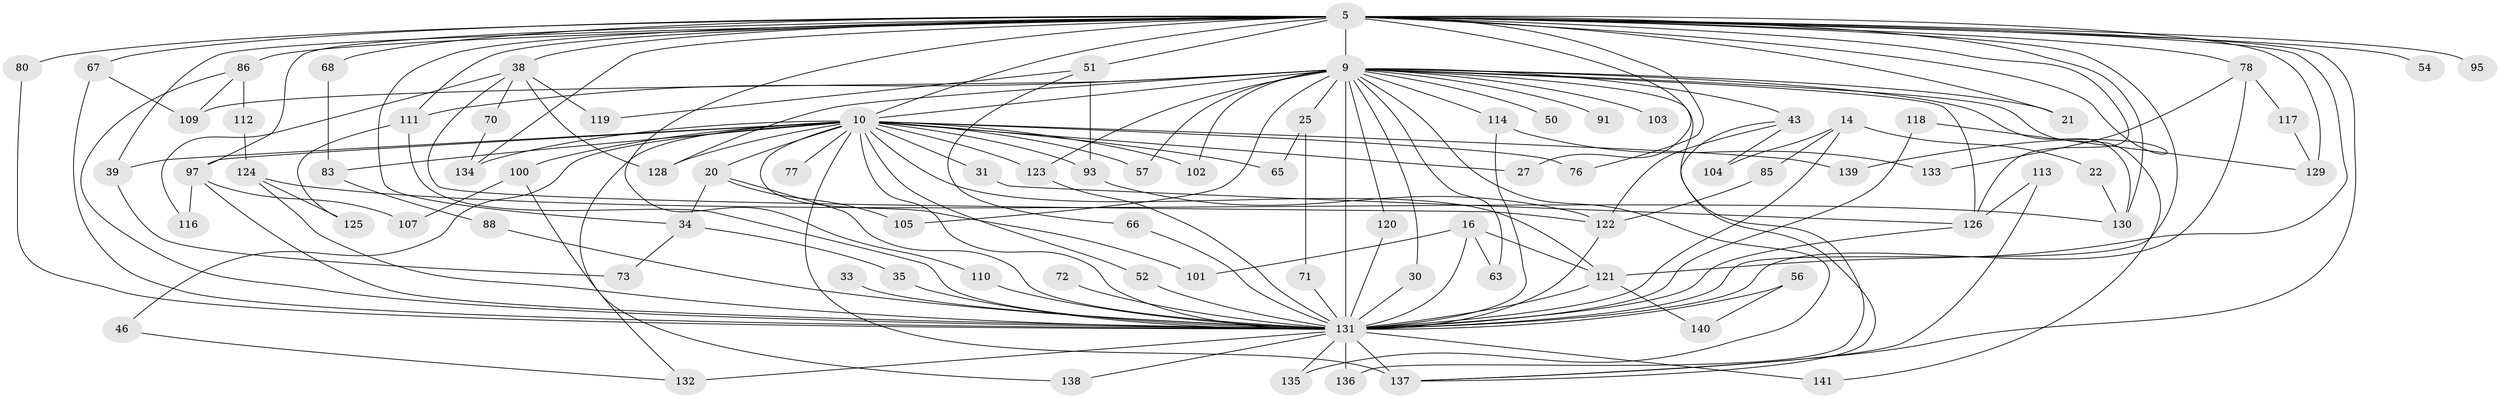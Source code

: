 // original degree distribution, {29: 0.014184397163120567, 24: 0.0070921985815602835, 18: 0.0070921985815602835, 25: 0.0070921985815602835, 16: 0.0070921985815602835, 39: 0.0070921985815602835, 17: 0.0070921985815602835, 22: 0.0070921985815602835, 26: 0.0070921985815602835, 8: 0.0070921985815602835, 5: 0.0851063829787234, 3: 0.2198581560283688, 6: 0.02127659574468085, 4: 0.07801418439716312, 2: 0.5177304964539007}
// Generated by graph-tools (version 1.1) at 2025/48/03/04/25 21:48:29]
// undirected, 84 vertices, 160 edges
graph export_dot {
graph [start="1"]
  node [color=gray90,style=filled];
  5 [super="+1"];
  9 [super="+8+6"];
  10 [super="+3"];
  14;
  16;
  20;
  21;
  22;
  25;
  27;
  30;
  31 [super="+24"];
  33;
  34;
  35;
  38 [super="+12"];
  39 [super="+18"];
  43;
  46;
  50;
  51;
  52 [super="+49"];
  54;
  56;
  57;
  63;
  65;
  66;
  67 [super="+29"];
  68;
  70;
  71;
  72 [super="+37"];
  73;
  76 [super="+41"];
  77;
  78 [super="+48"];
  80;
  83 [super="+82"];
  85;
  86 [super="+55"];
  88;
  91;
  93 [super="+89"];
  95;
  97 [super="+17+23"];
  100;
  101;
  102;
  103;
  104;
  105;
  107;
  109 [super="+92"];
  110 [super="+61+47"];
  111 [super="+84"];
  112;
  113;
  114;
  116;
  117;
  118;
  119;
  120;
  121 [super="+98+64"];
  122 [super="+40"];
  123 [super="+74+108+81"];
  124 [super="+106"];
  125;
  126 [super="+13+11+60+94"];
  128 [super="+87"];
  129 [super="+96"];
  130 [super="+15+53"];
  131 [super="+26+7"];
  132 [super="+45"];
  133;
  134 [super="+36"];
  135;
  136;
  137 [super="+59+115+127+99"];
  138;
  139;
  140;
  141;
  5 -- 9 [weight=8];
  5 -- 10 [weight=4];
  5 -- 51 [weight=2];
  5 -- 54 [weight=2];
  5 -- 68 [weight=2];
  5 -- 80;
  5 -- 111;
  5 -- 129 [weight=3];
  5 -- 131 [weight=5];
  5 -- 139;
  5 -- 76 [weight=2];
  5 -- 21;
  5 -- 86 [weight=2];
  5 -- 27;
  5 -- 95;
  5 -- 34;
  5 -- 38 [weight=3];
  5 -- 39;
  5 -- 134;
  5 -- 78;
  5 -- 130;
  5 -- 67;
  5 -- 97;
  5 -- 126 [weight=2];
  5 -- 110;
  5 -- 137;
  5 -- 121;
  9 -- 10 [weight=8];
  9 -- 25 [weight=2];
  9 -- 50 [weight=2];
  9 -- 103 [weight=2];
  9 -- 105;
  9 -- 114;
  9 -- 130 [weight=3];
  9 -- 135;
  9 -- 141;
  9 -- 102;
  9 -- 43;
  9 -- 30;
  9 -- 57;
  9 -- 21;
  9 -- 91 [weight=2];
  9 -- 120;
  9 -- 63;
  9 -- 131 [weight=9];
  9 -- 126 [weight=3];
  9 -- 137 [weight=3];
  9 -- 123 [weight=5];
  9 -- 111;
  9 -- 128;
  9 -- 109;
  10 -- 27;
  10 -- 46;
  10 -- 57;
  10 -- 77 [weight=2];
  10 -- 97 [weight=2];
  10 -- 100;
  10 -- 102;
  10 -- 139;
  10 -- 31;
  10 -- 76;
  10 -- 65;
  10 -- 134 [weight=2];
  10 -- 137 [weight=4];
  10 -- 138;
  10 -- 83 [weight=2];
  10 -- 20;
  10 -- 101;
  10 -- 39 [weight=2];
  10 -- 131 [weight=4];
  10 -- 52;
  10 -- 93;
  10 -- 123;
  10 -- 128;
  10 -- 121;
  14 -- 22;
  14 -- 85;
  14 -- 104;
  14 -- 131;
  16 -- 63;
  16 -- 101;
  16 -- 131 [weight=2];
  16 -- 121;
  20 -- 34;
  20 -- 105;
  20 -- 131;
  22 -- 130;
  25 -- 65;
  25 -- 71;
  30 -- 131;
  31 -- 126 [weight=2];
  33 -- 131;
  34 -- 35;
  34 -- 73;
  35 -- 131;
  38 -- 116;
  38 -- 128;
  38 -- 122;
  38 -- 70;
  38 -- 119;
  39 -- 73;
  43 -- 104;
  43 -- 136;
  43 -- 122;
  46 -- 132;
  51 -- 66;
  51 -- 93;
  51 -- 119;
  52 -- 131 [weight=2];
  56 -- 140;
  56 -- 131 [weight=2];
  66 -- 131;
  67 -- 131 [weight=2];
  67 -- 109;
  68 -- 83;
  70 -- 134;
  71 -- 131;
  72 -- 131 [weight=3];
  78 -- 133;
  78 -- 117;
  78 -- 131 [weight=2];
  80 -- 131;
  83 -- 88;
  85 -- 122;
  86 -- 112;
  86 -- 109;
  86 -- 131;
  88 -- 131;
  93 -- 122;
  97 -- 116;
  97 -- 107;
  97 -- 131;
  100 -- 107;
  100 -- 132;
  110 -- 131 [weight=2];
  111 -- 125;
  111 -- 131;
  112 -- 124;
  113 -- 126;
  113 -- 137;
  114 -- 133;
  114 -- 131;
  117 -- 129;
  118 -- 129;
  118 -- 131;
  120 -- 131;
  121 -- 131;
  121 -- 140;
  122 -- 131 [weight=2];
  123 -- 131 [weight=2];
  124 -- 130 [weight=2];
  124 -- 131;
  124 -- 125;
  126 -- 131;
  131 -- 137 [weight=4];
  131 -- 132 [weight=2];
  131 -- 135;
  131 -- 136;
  131 -- 138;
  131 -- 141;
}
